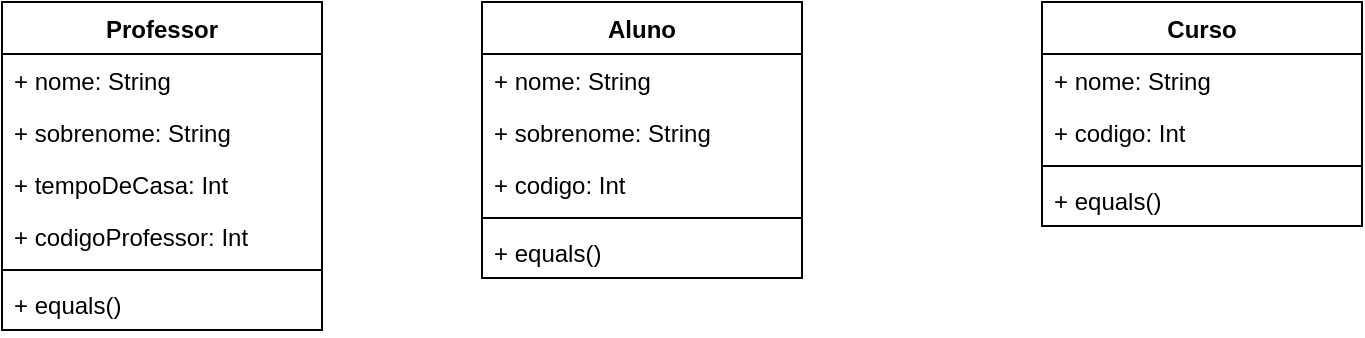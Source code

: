 <mxfile version="13.7.5" type="device"><diagram id="CSiTn9hd6-xCEIDapkxO" name="Page-1"><mxGraphModel dx="868" dy="482" grid="1" gridSize="10" guides="1" tooltips="1" connect="1" arrows="1" fold="1" page="1" pageScale="1" pageWidth="827" pageHeight="1169" math="0" shadow="0"><root><mxCell id="0"/><mxCell id="1" parent="0"/><mxCell id="4diedzbqZxgubI4D-eg0-1" value="Aluno" style="swimlane;fontStyle=1;align=center;verticalAlign=top;childLayout=stackLayout;horizontal=1;startSize=26;horizontalStack=0;resizeParent=1;resizeParentMax=0;resizeLast=0;collapsible=1;marginBottom=0;" parent="1" vertex="1"><mxGeometry x="290" y="30" width="160" height="138" as="geometry"/></mxCell><mxCell id="4diedzbqZxgubI4D-eg0-2" value="+ nome: String" style="text;strokeColor=none;fillColor=none;align=left;verticalAlign=top;spacingLeft=4;spacingRight=4;overflow=hidden;rotatable=0;points=[[0,0.5],[1,0.5]];portConstraint=eastwest;" parent="4diedzbqZxgubI4D-eg0-1" vertex="1"><mxGeometry y="26" width="160" height="26" as="geometry"/></mxCell><mxCell id="4diedzbqZxgubI4D-eg0-5" value="+ sobrenome: String" style="text;strokeColor=none;fillColor=none;align=left;verticalAlign=top;spacingLeft=4;spacingRight=4;overflow=hidden;rotatable=0;points=[[0,0.5],[1,0.5]];portConstraint=eastwest;" parent="4diedzbqZxgubI4D-eg0-1" vertex="1"><mxGeometry y="52" width="160" height="26" as="geometry"/></mxCell><mxCell id="4diedzbqZxgubI4D-eg0-6" value="+ codigo: Int" style="text;strokeColor=none;fillColor=none;align=left;verticalAlign=top;spacingLeft=4;spacingRight=4;overflow=hidden;rotatable=0;points=[[0,0.5],[1,0.5]];portConstraint=eastwest;" parent="4diedzbqZxgubI4D-eg0-1" vertex="1"><mxGeometry y="78" width="160" height="26" as="geometry"/></mxCell><mxCell id="4diedzbqZxgubI4D-eg0-3" value="" style="line;strokeWidth=1;fillColor=none;align=left;verticalAlign=middle;spacingTop=-1;spacingLeft=3;spacingRight=3;rotatable=0;labelPosition=right;points=[];portConstraint=eastwest;" parent="4diedzbqZxgubI4D-eg0-1" vertex="1"><mxGeometry y="104" width="160" height="8" as="geometry"/></mxCell><mxCell id="4diedzbqZxgubI4D-eg0-4" value="+ equals()" style="text;strokeColor=none;fillColor=none;align=left;verticalAlign=top;spacingLeft=4;spacingRight=4;overflow=hidden;rotatable=0;points=[[0,0.5],[1,0.5]];portConstraint=eastwest;" parent="4diedzbqZxgubI4D-eg0-1" vertex="1"><mxGeometry y="112" width="160" height="26" as="geometry"/></mxCell><mxCell id="uicn2okBLCUs19ZYDEfP-1" value="Curso" style="swimlane;fontStyle=1;align=center;verticalAlign=top;childLayout=stackLayout;horizontal=1;startSize=26;horizontalStack=0;resizeParent=1;resizeParentMax=0;resizeLast=0;collapsible=1;marginBottom=0;" vertex="1" parent="1"><mxGeometry x="570" y="30" width="160" height="112" as="geometry"/></mxCell><mxCell id="uicn2okBLCUs19ZYDEfP-2" value="+ nome: String" style="text;strokeColor=none;fillColor=none;align=left;verticalAlign=top;spacingLeft=4;spacingRight=4;overflow=hidden;rotatable=0;points=[[0,0.5],[1,0.5]];portConstraint=eastwest;" vertex="1" parent="uicn2okBLCUs19ZYDEfP-1"><mxGeometry y="26" width="160" height="26" as="geometry"/></mxCell><mxCell id="uicn2okBLCUs19ZYDEfP-5" value="+ codigo: Int" style="text;strokeColor=none;fillColor=none;align=left;verticalAlign=top;spacingLeft=4;spacingRight=4;overflow=hidden;rotatable=0;points=[[0,0.5],[1,0.5]];portConstraint=eastwest;" vertex="1" parent="uicn2okBLCUs19ZYDEfP-1"><mxGeometry y="52" width="160" height="26" as="geometry"/></mxCell><mxCell id="uicn2okBLCUs19ZYDEfP-3" value="" style="line;strokeWidth=1;fillColor=none;align=left;verticalAlign=middle;spacingTop=-1;spacingLeft=3;spacingRight=3;rotatable=0;labelPosition=right;points=[];portConstraint=eastwest;" vertex="1" parent="uicn2okBLCUs19ZYDEfP-1"><mxGeometry y="78" width="160" height="8" as="geometry"/></mxCell><mxCell id="uicn2okBLCUs19ZYDEfP-4" value="+ equals()" style="text;strokeColor=none;fillColor=none;align=left;verticalAlign=top;spacingLeft=4;spacingRight=4;overflow=hidden;rotatable=0;points=[[0,0.5],[1,0.5]];portConstraint=eastwest;" vertex="1" parent="uicn2okBLCUs19ZYDEfP-1"><mxGeometry y="86" width="160" height="26" as="geometry"/></mxCell><mxCell id="uicn2okBLCUs19ZYDEfP-6" value="Professor" style="swimlane;fontStyle=1;align=center;verticalAlign=top;childLayout=stackLayout;horizontal=1;startSize=26;horizontalStack=0;resizeParent=1;resizeParentMax=0;resizeLast=0;collapsible=1;marginBottom=0;" vertex="1" parent="1"><mxGeometry x="50" y="30" width="160" height="164" as="geometry"/></mxCell><mxCell id="uicn2okBLCUs19ZYDEfP-7" value="+ nome: String" style="text;strokeColor=none;fillColor=none;align=left;verticalAlign=top;spacingLeft=4;spacingRight=4;overflow=hidden;rotatable=0;points=[[0,0.5],[1,0.5]];portConstraint=eastwest;" vertex="1" parent="uicn2okBLCUs19ZYDEfP-6"><mxGeometry y="26" width="160" height="26" as="geometry"/></mxCell><mxCell id="uicn2okBLCUs19ZYDEfP-10" value="+ sobrenome: String" style="text;strokeColor=none;fillColor=none;align=left;verticalAlign=top;spacingLeft=4;spacingRight=4;overflow=hidden;rotatable=0;points=[[0,0.5],[1,0.5]];portConstraint=eastwest;" vertex="1" parent="uicn2okBLCUs19ZYDEfP-6"><mxGeometry y="52" width="160" height="26" as="geometry"/></mxCell><mxCell id="uicn2okBLCUs19ZYDEfP-11" value="+ tempoDeCasa: Int" style="text;strokeColor=none;fillColor=none;align=left;verticalAlign=top;spacingLeft=4;spacingRight=4;overflow=hidden;rotatable=0;points=[[0,0.5],[1,0.5]];portConstraint=eastwest;" vertex="1" parent="uicn2okBLCUs19ZYDEfP-6"><mxGeometry y="78" width="160" height="26" as="geometry"/></mxCell><mxCell id="uicn2okBLCUs19ZYDEfP-12" value="+ codigoProfessor: Int" style="text;strokeColor=none;fillColor=none;align=left;verticalAlign=top;spacingLeft=4;spacingRight=4;overflow=hidden;rotatable=0;points=[[0,0.5],[1,0.5]];portConstraint=eastwest;" vertex="1" parent="uicn2okBLCUs19ZYDEfP-6"><mxGeometry y="104" width="160" height="26" as="geometry"/></mxCell><mxCell id="uicn2okBLCUs19ZYDEfP-8" value="" style="line;strokeWidth=1;fillColor=none;align=left;verticalAlign=middle;spacingTop=-1;spacingLeft=3;spacingRight=3;rotatable=0;labelPosition=right;points=[];portConstraint=eastwest;" vertex="1" parent="uicn2okBLCUs19ZYDEfP-6"><mxGeometry y="130" width="160" height="8" as="geometry"/></mxCell><mxCell id="uicn2okBLCUs19ZYDEfP-9" value="+ equals()" style="text;strokeColor=none;fillColor=none;align=left;verticalAlign=top;spacingLeft=4;spacingRight=4;overflow=hidden;rotatable=0;points=[[0,0.5],[1,0.5]];portConstraint=eastwest;" vertex="1" parent="uicn2okBLCUs19ZYDEfP-6"><mxGeometry y="138" width="160" height="26" as="geometry"/></mxCell></root></mxGraphModel></diagram></mxfile>